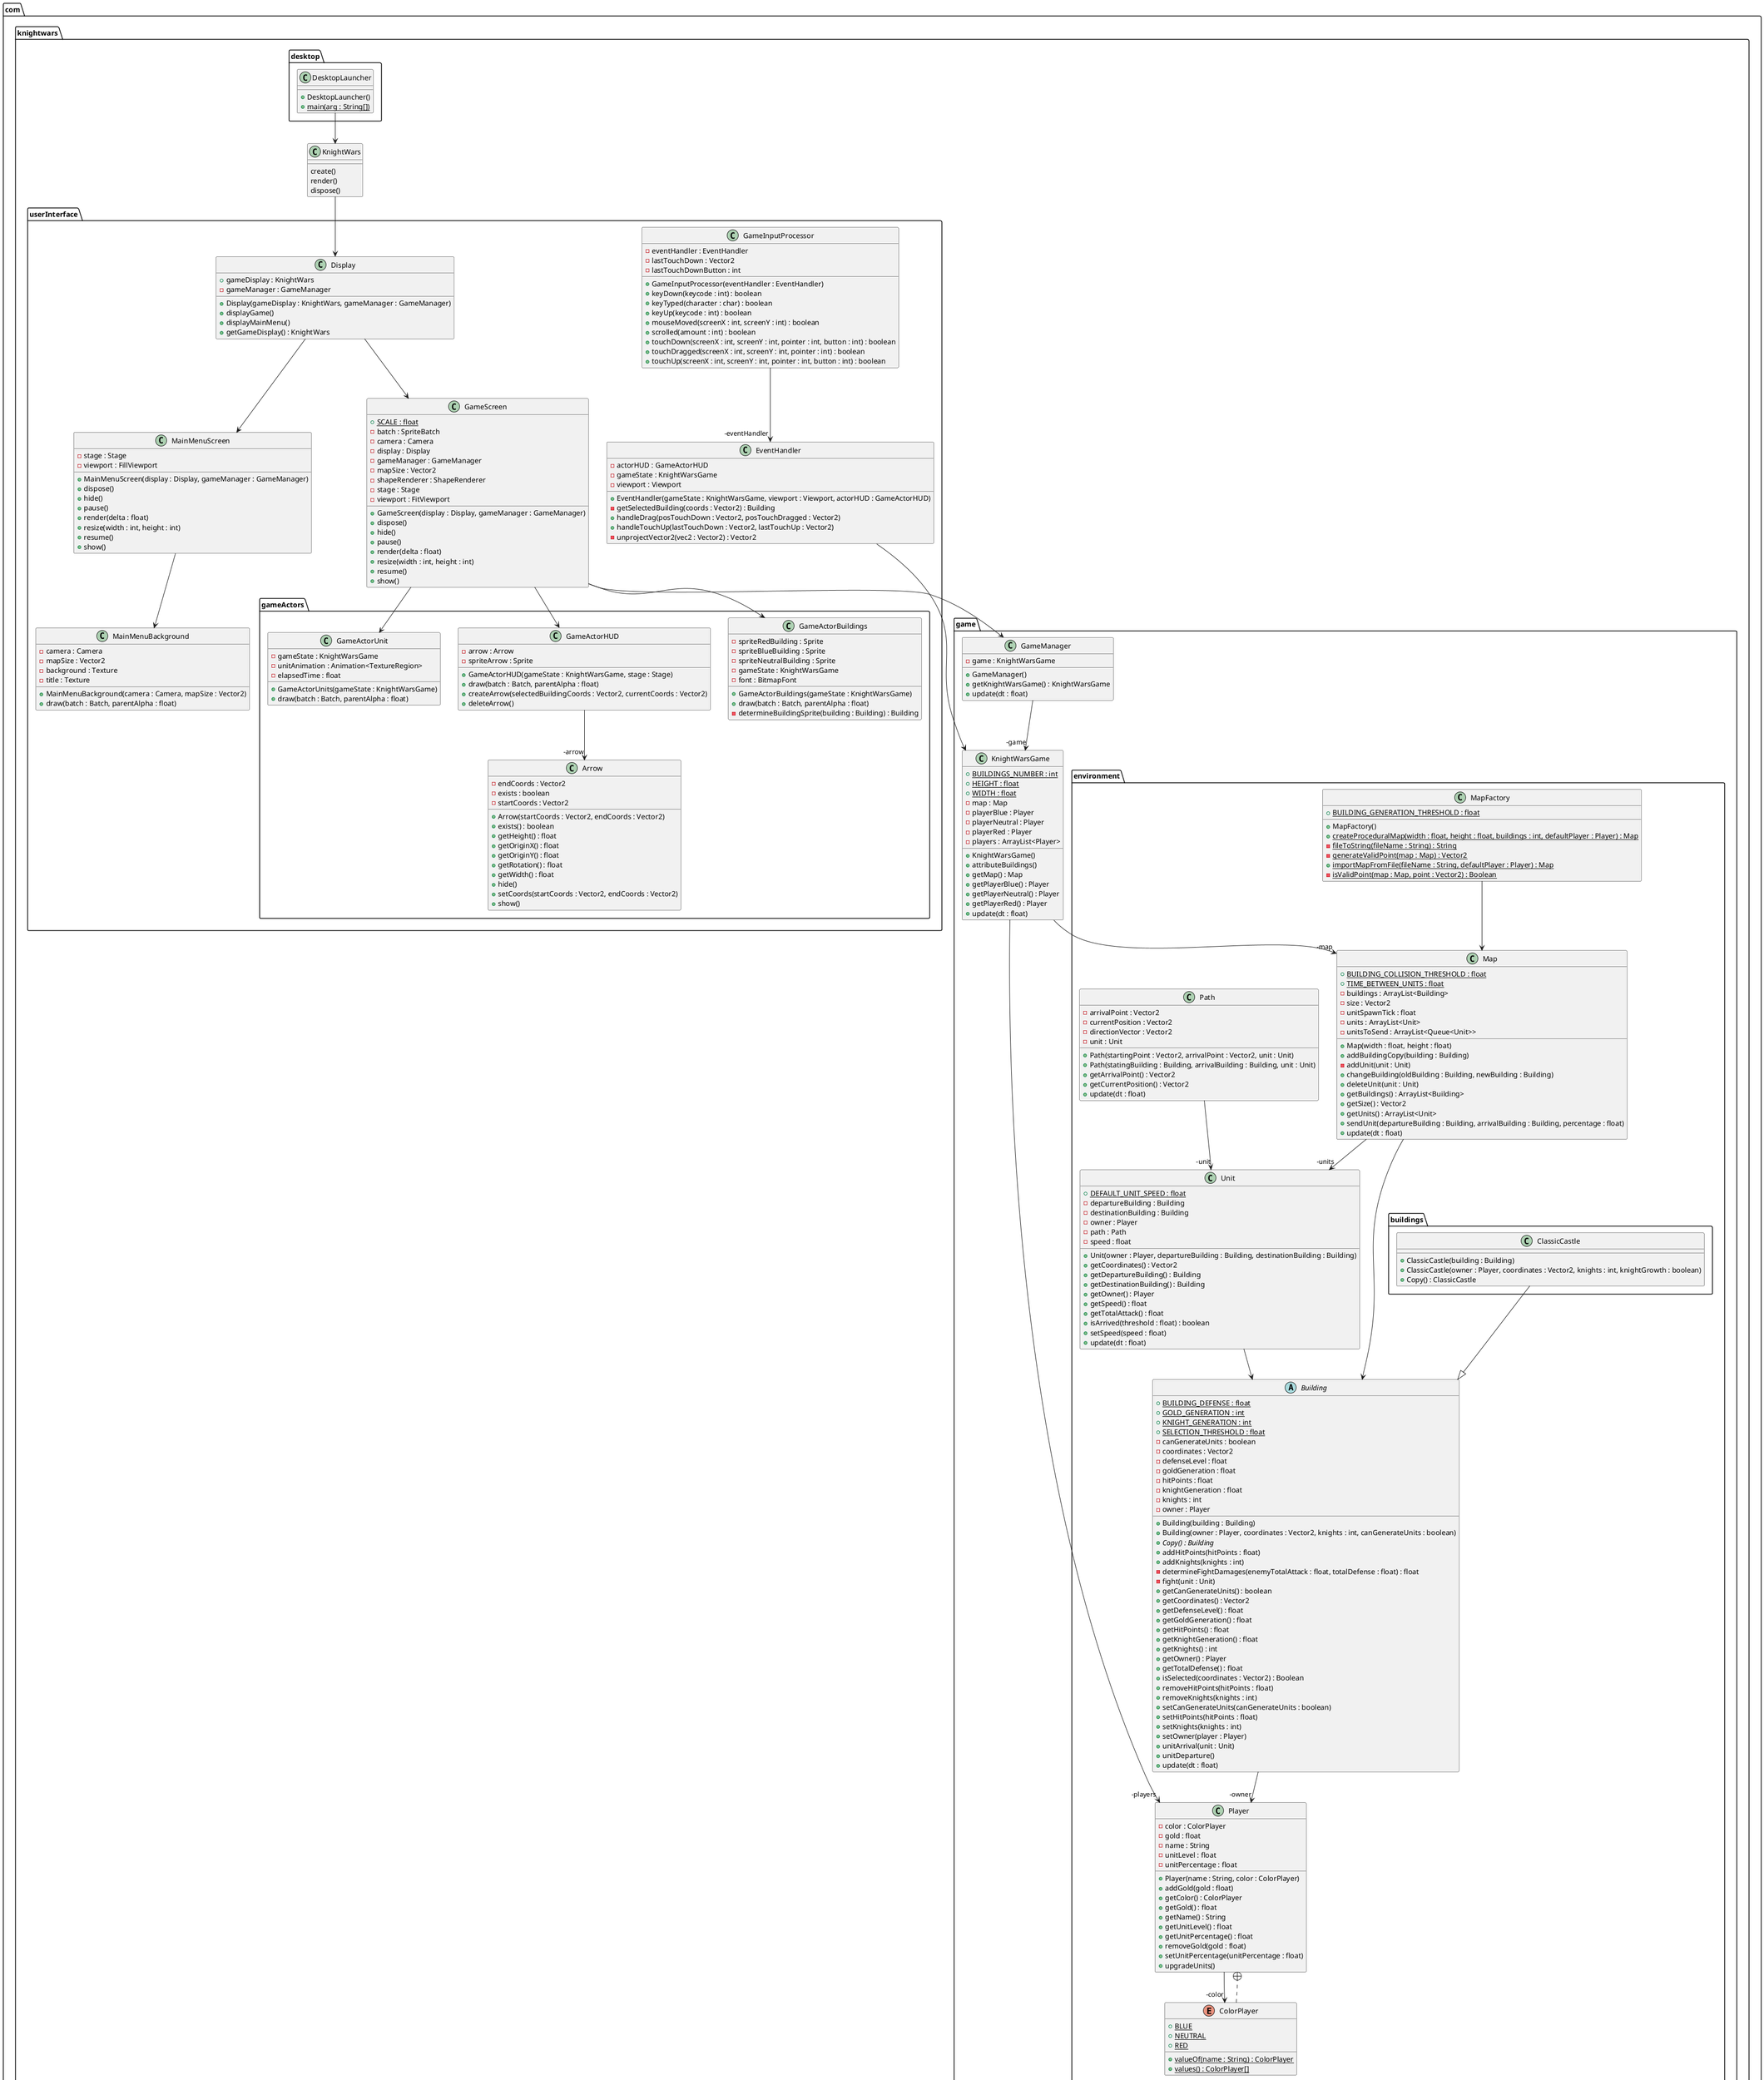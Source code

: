 @startuml

package com.knightwars {
  class KnightWars {
    create()
    render()
    dispose()
  }


  package userInterface {
    class Display {
      + gameDisplay : KnightWars
      - gameManager : GameManager
      + Display(gameDisplay : KnightWars, gameManager : GameManager)
      + displayGame()
      + displayMainMenu()
      + getGameDisplay() : KnightWars
    }
    class EventHandler {
      - actorHUD : GameActorHUD
      - gameState : KnightWarsGame
      - viewport : Viewport
      + EventHandler(gameState : KnightWarsGame, viewport : Viewport, actorHUD : GameActorHUD)
      - getSelectedBuilding(coords : Vector2) : Building
      + handleDrag(posTouchDown : Vector2, posTouchDragged : Vector2)
      + handleTouchUp(lastTouchDown : Vector2, lastTouchUp : Vector2)
      - unprojectVector2(vec2 : Vector2) : Vector2
    }
    class GameInputProcessor {
      - eventHandler : EventHandler
      - lastTouchDown : Vector2
      - lastTouchDownButton : int
      + GameInputProcessor(eventHandler : EventHandler)
      + keyDown(keycode : int) : boolean
      + keyTyped(character : char) : boolean
      + keyUp(keycode : int) : boolean
      + mouseMoved(screenX : int, screenY : int) : boolean
      + scrolled(amount : int) : boolean
      + touchDown(screenX : int, screenY : int, pointer : int, button : int) : boolean
      + touchDragged(screenX : int, screenY : int, pointer : int) : boolean
      + touchUp(screenX : int, screenY : int, pointer : int, button : int) : boolean
    }
    class GameScreen {
      + SCALE : float {static}
      - batch : SpriteBatch
      - camera : Camera
      - display : Display
      - gameManager : GameManager
      - mapSize : Vector2
      - shapeRenderer : ShapeRenderer
      - stage : Stage
      - viewport : FitViewport
      + GameScreen(display : Display, gameManager : GameManager)
      + dispose()
      + hide()
      + pause()
      + render(delta : float)
      + resize(width : int, height : int)
      + resume()
      + show()
    }
    class MainMenuScreen {
      - stage : Stage
      - viewport : FillViewport
      + MainMenuScreen(display : Display, gameManager : GameManager)
      + dispose()
      + hide()
      + pause()
      + render(delta : float)
      + resize(width : int, height : int)
      + resume()
      + show()
    }
    class MainMenuBackground {
      - camera : Camera
      - mapSize : Vector2
      - background : Texture
      - title : Texture
      + MainMenuBackground(camera : Camera, mapSize : Vector2)
      + draw(batch : Batch, parentAlpha : float)
    }


    package gameActors {
      class Arrow {
        - endCoords : Vector2
        - exists : boolean
        - startCoords : Vector2
        + Arrow(startCoords : Vector2, endCoords : Vector2)
        + exists() : boolean
        + getHeight() : float
        + getOriginX() : float
        + getOriginY() : float
        + getRotation() : float
        + getWidth() : float
        + hide()
        + setCoords(startCoords : Vector2, endCoords : Vector2)
        + show()
      }
      class GameActorBuildings {
        - spriteRedBuilding : Sprite
        - spriteBlueBuilding : Sprite
        - spriteNeutralBuilding : Sprite
        - gameState : KnightWarsGame
        - font : BitmapFont
        + GameActorBuildings(gameState : KnightWarsGame)
        + draw(batch : Batch, parentAlpha : float)
        - determineBuildingSprite(building : Building) : Building
      }
      class GameActorHUD {
        - arrow : Arrow
        - spriteArrow : Sprite
        + GameActorHUD(gameState : KnightWarsGame, stage : Stage)
        + draw(batch : Batch, parentAlpha : float)
        + createArrow(selectedBuildingCoords : Vector2, currentCoords : Vector2)
        + deleteArrow()
      }
      class GameActorUnit {
        - gameState : KnightWarsGame
        - unitAnimation : Animation<TextureRegion>
        - elapsedTime : float
        + GameActorUnits(gameState : KnightWarsGame)
        + draw(batch : Batch, parentAlpha : float)
      }
    }
  }


  package desktop {
    class DesktopLauncher {
      + DesktopLauncher()
      + main(arg : String[]) {static}
    }
  }


  package game {
    class GameManager {
      - game : KnightWarsGame
      + GameManager()
      + getKnightWarsGame() : KnightWarsGame
      + update(dt : float)
    }
    class KnightWarsGame {
      + BUILDINGS_NUMBER : int {static}
      + HEIGHT : float {static}
      + WIDTH : float {static}
      - map : Map
      - playerBlue : Player
      - playerNeutral : Player
      - playerRed : Player
      - players : ArrayList<Player>
      + KnightWarsGame()
      + attributeBuildings()
      + getMap() : Map
      + getPlayerBlue() : Player
      + getPlayerNeutral() : Player
      + getPlayerRed() : Player
      + update(dt : float)
    }


    package environment {
      abstract class Building {
        + BUILDING_DEFENSE : float {static}
        + GOLD_GENERATION : int {static}
        + KNIGHT_GENERATION : int {static}
        + SELECTION_THRESHOLD : float {static}
        - canGenerateUnits : boolean
        - coordinates : Vector2
        - defenseLevel : float
        - goldGeneration : float
        - hitPoints : float
        - knightGeneration : float
        - knights : int
        - owner : Player
        + Building(building : Building)
        + Building(owner : Player, coordinates : Vector2, knights : int, canGenerateUnits : boolean)
        + Copy() : Building {abstract}
        + addHitPoints(hitPoints : float)
        + addKnights(knights : int)
        - determineFightDamages(enemyTotalAttack : float, totalDefense : float) : float
        - fight(unit : Unit)
        + getCanGenerateUnits() : boolean
        + getCoordinates() : Vector2
        + getDefenseLevel() : float
        + getGoldGeneration() : float
        + getHitPoints() : float
        + getKnightGeneration() : float
        + getKnights() : int
        + getOwner() : Player
        + getTotalDefense() : float
        + isSelected(coordinates : Vector2) : Boolean
        + removeHitPoints(hitPoints : float)
        + removeKnights(knights : int)
        + setCanGenerateUnits(canGenerateUnits : boolean)
        + setHitPoints(hitPoints : float)
        + setKnights(knights : int)
        + setOwner(player : Player)
        + unitArrival(unit : Unit)
        + unitDeparture()
        + update(dt : float)
      }
      class Map {
        + BUILDING_COLLISION_THRESHOLD : float {static}
        + TIME_BETWEEN_UNITS : float {static}
        - buildings : ArrayList<Building>
        - size : Vector2
        - unitSpawnTick : float
        - units : ArrayList<Unit>
        - unitsToSend : ArrayList<Queue<Unit>>
        + Map(width : float, height : float)
        + addBuildingCopy(building : Building)
        - addUnit(unit : Unit)
        + changeBuilding(oldBuilding : Building, newBuilding : Building)
        + deleteUnit(unit : Unit)
        + getBuildings() : ArrayList<Building>
        + getSize() : Vector2
        + getUnits() : ArrayList<Unit>
        + sendUnit(departureBuilding : Building, arrivalBuilding : Building, percentage : float)
        + update(dt : float)
      }
      class MapFactory {
        + BUILDING_GENERATION_THRESHOLD : float {static}
        + MapFactory()
        + createProceduralMap(width : float, height : float, buildings : int, defaultPlayer : Player) : Map {static}
        - fileToString(fileName : String) : String {static}
        - generateValidPoint(map : Map) : Vector2 {static}
        + importMapFromFile(fileName : String, defaultPlayer : Player) : Map {static}
        - isValidPoint(map : Map, point : Vector2) : Boolean {static}
      }
      class Path {
        - arrivalPoint : Vector2
        - currentPosition : Vector2
        - directionVector : Vector2
        - unit : Unit
        + Path(startingPoint : Vector2, arrivalPoint : Vector2, unit : Unit)
        + Path(statingBuilding : Building, arrivalBuilding : Building, unit : Unit)
        + getArrivalPoint() : Vector2
        + getCurrentPosition() : Vector2
        + update(dt : float)
      }
      class Player {
        - color : ColorPlayer
        - gold : float
        - name : String
        - unitLevel : float
        - unitPercentage : float
        + Player(name : String, color : ColorPlayer)
        + addGold(gold : float)
        + getColor() : ColorPlayer
        + getGold() : float
        + getName() : String
        + getUnitLevel() : float
        + getUnitPercentage() : float
        + removeGold(gold : float)
        + setUnitPercentage(unitPercentage : float)
        + upgradeUnits()
      }
      enum ColorPlayer {
        + BLUE {static}
        + NEUTRAL {static}
        + RED {static}
        + valueOf(name : String) : ColorPlayer {static}
        + values() : ColorPlayer[] {static}
      }
      class Unit {
        + DEFAULT_UNIT_SPEED : float {static}
        - departureBuilding : Building
        - destinationBuilding : Building
        - owner : Player
        - path : Path
        - speed : float
        + Unit(owner : Player, departureBuilding : Building, destinationBuilding : Building)
        + getCoordinates() : Vector2
        + getDepartureBuilding() : Building
        + getDestinationBuilding() : Building
        + getOwner() : Player
        + getSpeed() : float
        + getTotalAttack() : float
        + isArrived(threshold : float) : boolean
        + setSpeed(speed : float)
        + update(dt : float)
      }


      package buildings {
        class ClassicCastle {
          + ClassicCastle(building : Building)
          + ClassicCastle(owner : Player, coordinates : Vector2, knights : int, knightGrowth : boolean)
          + Copy() : ClassicCastle
        }
      }
    }
  }
}


KnightWarsGame -->  "-map" Map
GameInputProcessor -->  "-eventHandler" EventHandler
Unit --> Building
EventHandler --> KnightWarsGame
GameScreen --> GameManager
Map --> Building
Building -->  "-owner" Player
Display --> GameScreen
Display --> MainMenuScreen
Map -->  "-units" Unit
Player -->  "-color" ColorPlayer
ColorPlayer ..+ Player
GameManager -->  "-game" KnightWarsGame
KnightWarsGame -->  "-players" Player
Path -->  "-unit" Unit
ClassicCastle --|> Building
GameActorHUD --> "-arrow" Arrow
DesktopLauncher --> KnightWars
KnightWars --> Display
GameScreen --> GameActorHUD
GameScreen --> GameActorBuildings
GameScreen --> GameActorUnit
MainMenuScreen --> MainMenuBackground
MapFactory --> Map
@enduml